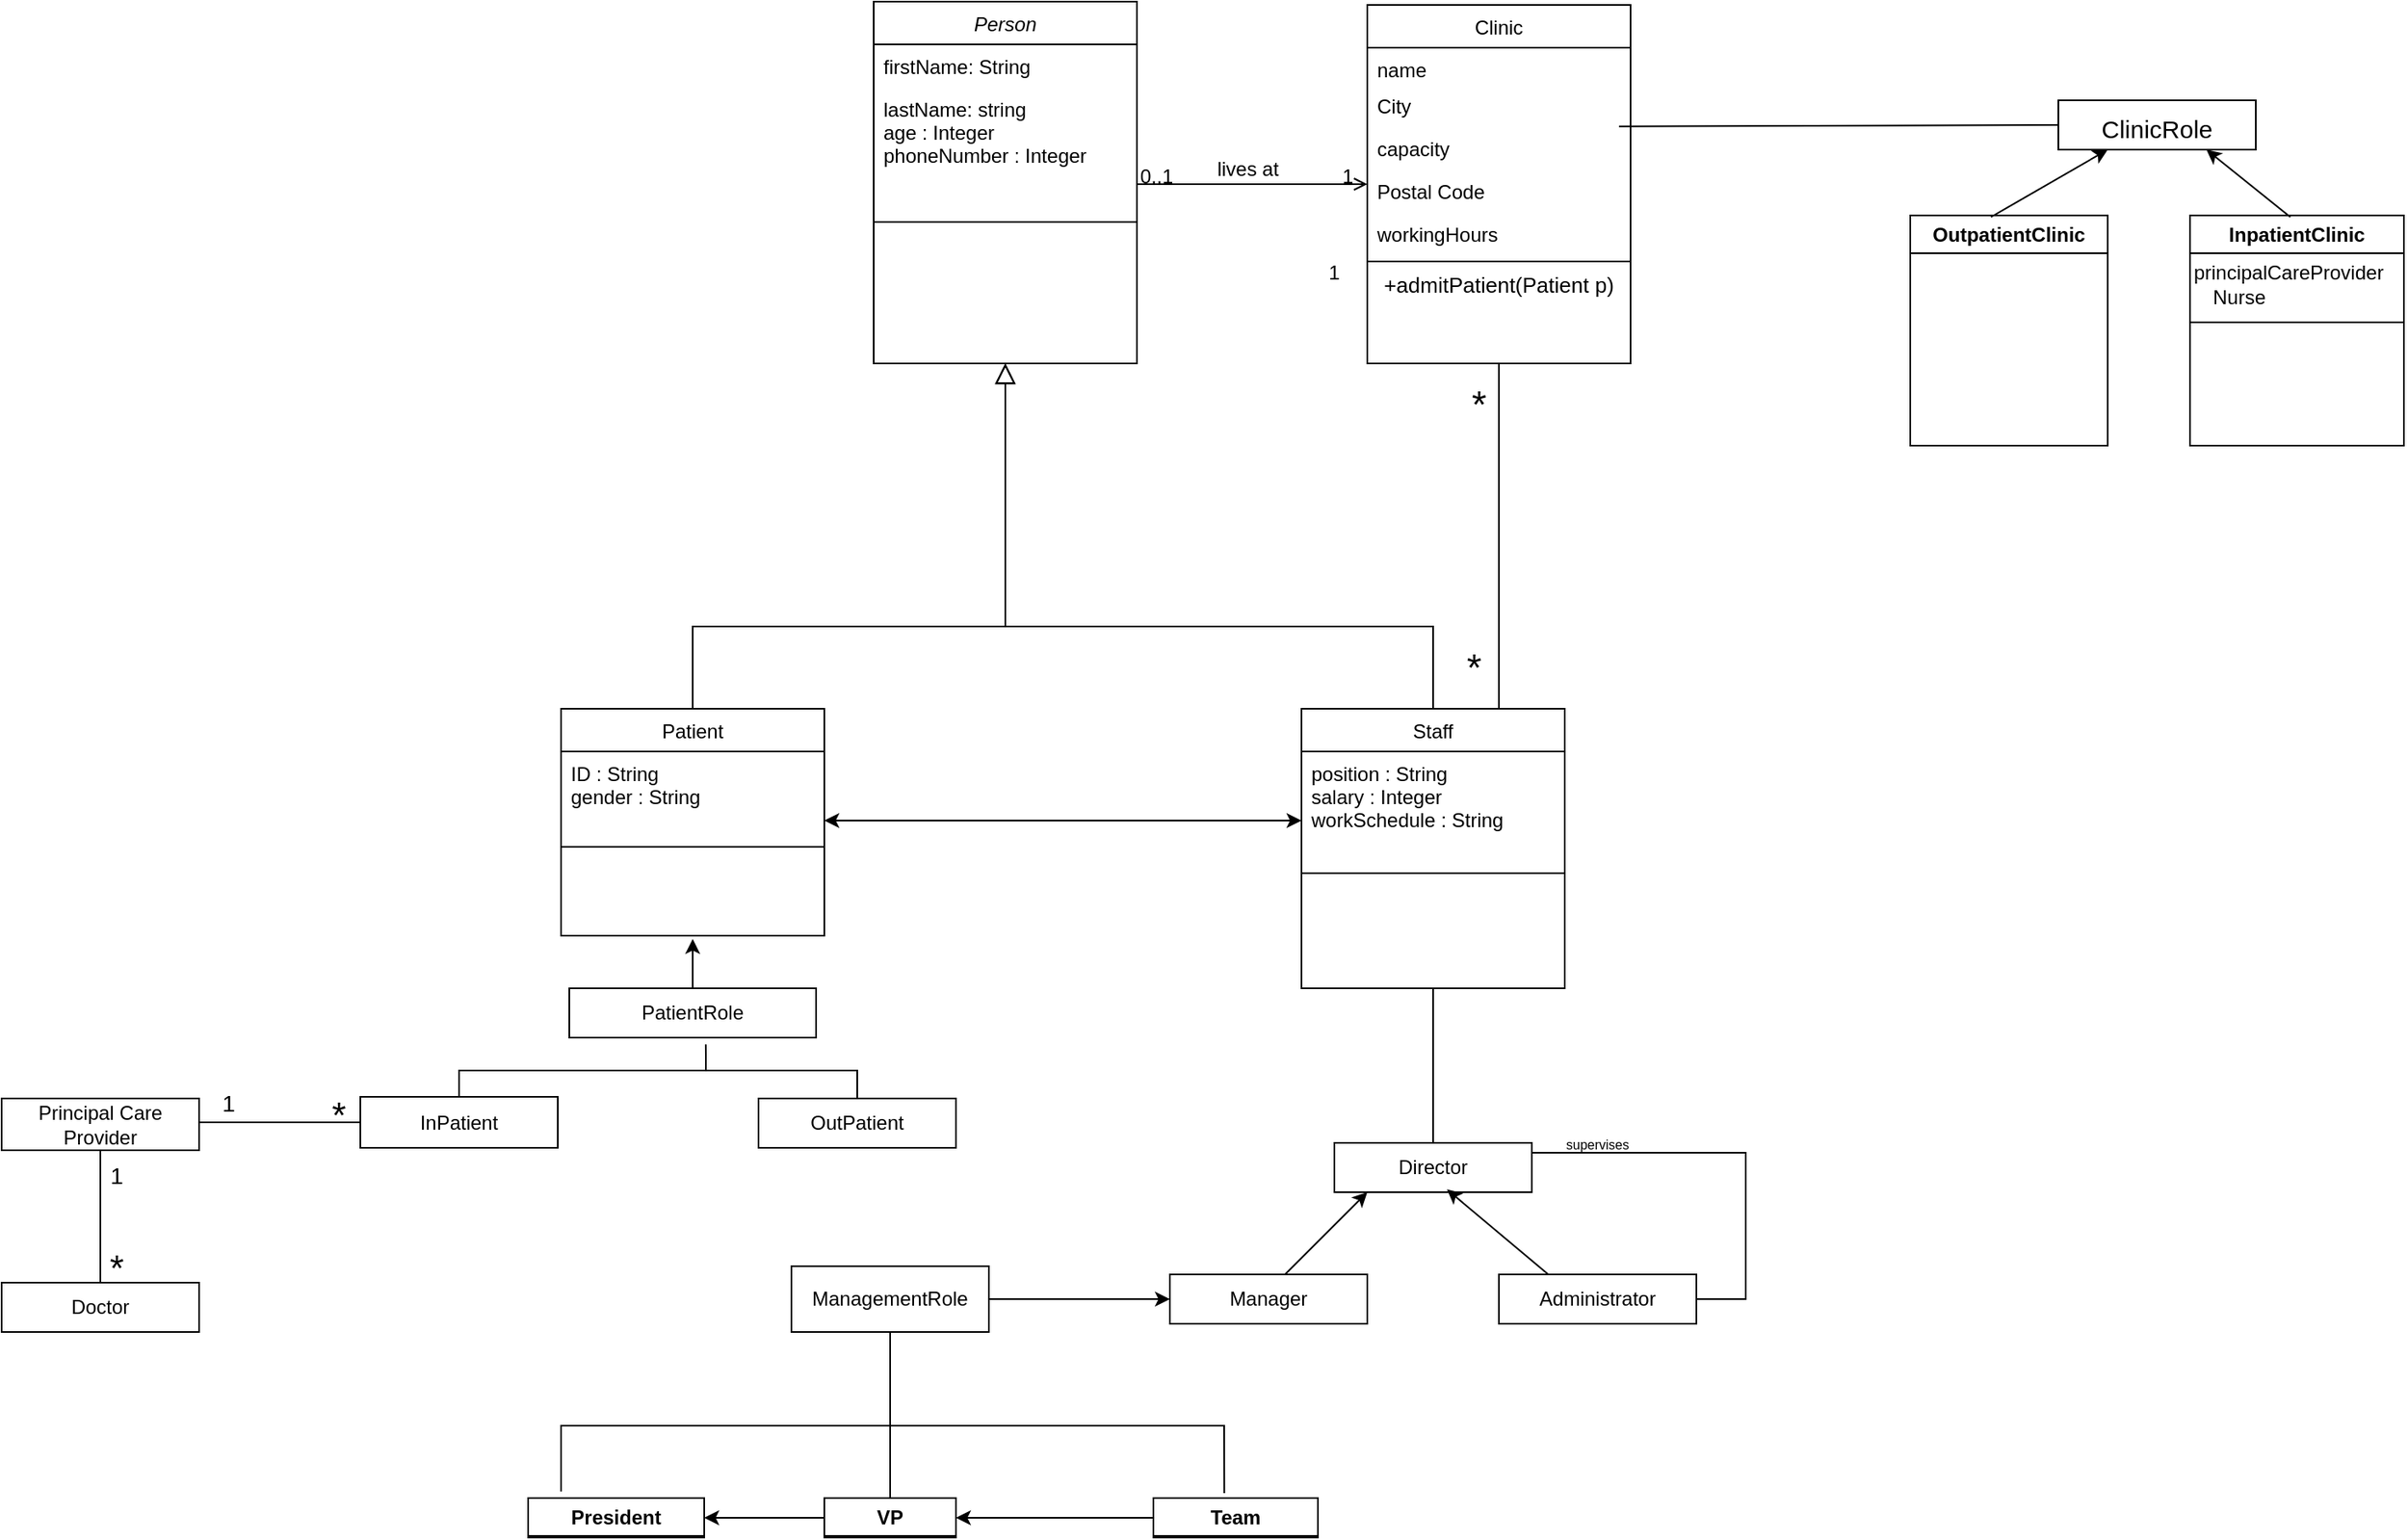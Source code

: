 <mxfile version="20.6.0" type="github">
  <diagram id="C5RBs43oDa-KdzZeNtuy" name="Page-1">
    <mxGraphModel dx="1848" dy="500" grid="1" gridSize="10" guides="1" tooltips="1" connect="1" arrows="1" fold="1" page="1" pageScale="1" pageWidth="827" pageHeight="1169" math="0" shadow="0">
      <root>
        <mxCell id="WIyWlLk6GJQsqaUBKTNV-0" />
        <mxCell id="WIyWlLk6GJQsqaUBKTNV-1" parent="WIyWlLk6GJQsqaUBKTNV-0" />
        <mxCell id="zkfFHV4jXpPFQw0GAbJ--0" value="Person" style="swimlane;fontStyle=2;align=center;verticalAlign=top;childLayout=stackLayout;horizontal=1;startSize=26;horizontalStack=0;resizeParent=1;resizeLast=0;collapsible=1;marginBottom=0;rounded=0;shadow=0;strokeWidth=1;movable=1;resizable=1;rotatable=1;deletable=1;editable=1;connectable=1;" parent="WIyWlLk6GJQsqaUBKTNV-1" vertex="1">
          <mxGeometry x="220" y="100" width="160" height="220" as="geometry">
            <mxRectangle x="230" y="140" width="160" height="26" as="alternateBounds" />
          </mxGeometry>
        </mxCell>
        <mxCell id="zkfFHV4jXpPFQw0GAbJ--1" value="firstName: String&#xa;" style="text;align=left;verticalAlign=top;spacingLeft=4;spacingRight=4;overflow=hidden;rotatable=0;points=[[0,0.5],[1,0.5]];portConstraint=eastwest;" parent="zkfFHV4jXpPFQw0GAbJ--0" vertex="1">
          <mxGeometry y="26" width="160" height="26" as="geometry" />
        </mxCell>
        <mxCell id="zkfFHV4jXpPFQw0GAbJ--2" value="lastName: string&#xa;age : Integer&#xa;phoneNumber : Integer&#xa;" style="text;align=left;verticalAlign=top;spacingLeft=4;spacingRight=4;overflow=hidden;rotatable=0;points=[[0,0.5],[1,0.5]];portConstraint=eastwest;rounded=0;shadow=0;html=0;" parent="zkfFHV4jXpPFQw0GAbJ--0" vertex="1">
          <mxGeometry y="52" width="160" height="78" as="geometry" />
        </mxCell>
        <mxCell id="zkfFHV4jXpPFQw0GAbJ--4" value="" style="line;html=1;strokeWidth=1;align=left;verticalAlign=middle;spacingTop=-1;spacingLeft=3;spacingRight=3;rotatable=0;labelPosition=right;points=[];portConstraint=eastwest;" parent="zkfFHV4jXpPFQw0GAbJ--0" vertex="1">
          <mxGeometry y="130" width="160" height="8" as="geometry" />
        </mxCell>
        <mxCell id="zkfFHV4jXpPFQw0GAbJ--6" value="Patient" style="swimlane;fontStyle=0;align=center;verticalAlign=top;childLayout=stackLayout;horizontal=1;startSize=26;horizontalStack=0;resizeParent=1;resizeLast=0;collapsible=1;marginBottom=0;rounded=0;shadow=0;strokeWidth=1;" parent="WIyWlLk6GJQsqaUBKTNV-1" vertex="1">
          <mxGeometry x="30" y="530" width="160" height="138" as="geometry">
            <mxRectangle x="130" y="380" width="160" height="26" as="alternateBounds" />
          </mxGeometry>
        </mxCell>
        <mxCell id="zkfFHV4jXpPFQw0GAbJ--7" value="ID : String&#xa;gender : String&#xa;" style="text;align=left;verticalAlign=top;spacingLeft=4;spacingRight=4;overflow=hidden;rotatable=0;points=[[0,0.5],[1,0.5]];portConstraint=eastwest;" parent="zkfFHV4jXpPFQw0GAbJ--6" vertex="1">
          <mxGeometry y="26" width="160" height="54" as="geometry" />
        </mxCell>
        <mxCell id="zkfFHV4jXpPFQw0GAbJ--9" value="" style="line;html=1;strokeWidth=1;align=left;verticalAlign=middle;spacingTop=-1;spacingLeft=3;spacingRight=3;rotatable=0;labelPosition=right;points=[];portConstraint=eastwest;" parent="zkfFHV4jXpPFQw0GAbJ--6" vertex="1">
          <mxGeometry y="80" width="160" height="8" as="geometry" />
        </mxCell>
        <mxCell id="zkfFHV4jXpPFQw0GAbJ--12" value="" style="endArrow=block;endSize=10;endFill=0;shadow=0;strokeWidth=1;rounded=0;edgeStyle=elbowEdgeStyle;elbow=vertical;" parent="WIyWlLk6GJQsqaUBKTNV-1" source="zkfFHV4jXpPFQw0GAbJ--6" target="zkfFHV4jXpPFQw0GAbJ--0" edge="1">
          <mxGeometry width="160" relative="1" as="geometry">
            <mxPoint x="200" y="203" as="sourcePoint" />
            <mxPoint x="200" y="203" as="targetPoint" />
            <Array as="points">
              <mxPoint x="210" y="480" />
            </Array>
          </mxGeometry>
        </mxCell>
        <mxCell id="zkfFHV4jXpPFQw0GAbJ--13" value="Staff" style="swimlane;fontStyle=0;align=center;verticalAlign=top;childLayout=stackLayout;horizontal=1;startSize=26;horizontalStack=0;resizeParent=1;resizeLast=0;collapsible=1;marginBottom=0;rounded=0;shadow=0;strokeWidth=1;" parent="WIyWlLk6GJQsqaUBKTNV-1" vertex="1">
          <mxGeometry x="480" y="530" width="160" height="170" as="geometry">
            <mxRectangle x="340" y="380" width="170" height="26" as="alternateBounds" />
          </mxGeometry>
        </mxCell>
        <mxCell id="zkfFHV4jXpPFQw0GAbJ--14" value="position : String&#xa;salary : Integer&#xa;workSchedule : String&#xa;" style="text;align=left;verticalAlign=top;spacingLeft=4;spacingRight=4;overflow=hidden;rotatable=0;points=[[0,0.5],[1,0.5]];portConstraint=eastwest;" parent="zkfFHV4jXpPFQw0GAbJ--13" vertex="1">
          <mxGeometry y="26" width="160" height="64" as="geometry" />
        </mxCell>
        <mxCell id="yWMjBYBMlsATbYwU17TF-3" value="" style="line;html=1;strokeWidth=1;align=left;verticalAlign=middle;spacingTop=-1;spacingLeft=3;spacingRight=3;rotatable=0;labelPosition=right;points=[];portConstraint=eastwest;" parent="zkfFHV4jXpPFQw0GAbJ--13" vertex="1">
          <mxGeometry y="90" width="160" height="20" as="geometry" />
        </mxCell>
        <mxCell id="zkfFHV4jXpPFQw0GAbJ--16" value="" style="endArrow=block;endSize=10;endFill=0;shadow=0;strokeWidth=1;rounded=0;edgeStyle=elbowEdgeStyle;elbow=vertical;" parent="WIyWlLk6GJQsqaUBKTNV-1" source="zkfFHV4jXpPFQw0GAbJ--13" target="zkfFHV4jXpPFQw0GAbJ--0" edge="1">
          <mxGeometry width="160" relative="1" as="geometry">
            <mxPoint x="210" y="373" as="sourcePoint" />
            <mxPoint x="310" y="271" as="targetPoint" />
            <Array as="points">
              <mxPoint x="440" y="480" />
              <mxPoint x="420" y="425" />
            </Array>
          </mxGeometry>
        </mxCell>
        <mxCell id="zkfFHV4jXpPFQw0GAbJ--17" value="Clinic" style="swimlane;fontStyle=0;align=center;verticalAlign=top;childLayout=stackLayout;horizontal=1;startSize=26;horizontalStack=0;resizeParent=1;resizeLast=0;collapsible=1;marginBottom=0;rounded=0;shadow=0;strokeWidth=1;" parent="WIyWlLk6GJQsqaUBKTNV-1" vertex="1">
          <mxGeometry x="520" y="102" width="160" height="218" as="geometry">
            <mxRectangle x="550" y="140" width="160" height="26" as="alternateBounds" />
          </mxGeometry>
        </mxCell>
        <mxCell id="zkfFHV4jXpPFQw0GAbJ--18" value="name" style="text;align=left;verticalAlign=top;spacingLeft=4;spacingRight=4;overflow=hidden;rotatable=0;points=[[0,0.5],[1,0.5]];portConstraint=eastwest;" parent="zkfFHV4jXpPFQw0GAbJ--17" vertex="1">
          <mxGeometry y="26" width="160" height="22" as="geometry" />
        </mxCell>
        <mxCell id="zkfFHV4jXpPFQw0GAbJ--19" value="City" style="text;align=left;verticalAlign=top;spacingLeft=4;spacingRight=4;overflow=hidden;rotatable=0;points=[[0,0.5],[1,0.5]];portConstraint=eastwest;rounded=0;shadow=0;html=0;" parent="zkfFHV4jXpPFQw0GAbJ--17" vertex="1">
          <mxGeometry y="48" width="160" height="26" as="geometry" />
        </mxCell>
        <mxCell id="zkfFHV4jXpPFQw0GAbJ--20" value="capacity" style="text;align=left;verticalAlign=top;spacingLeft=4;spacingRight=4;overflow=hidden;rotatable=0;points=[[0,0.5],[1,0.5]];portConstraint=eastwest;rounded=0;shadow=0;html=0;" parent="zkfFHV4jXpPFQw0GAbJ--17" vertex="1">
          <mxGeometry y="74" width="160" height="26" as="geometry" />
        </mxCell>
        <mxCell id="zkfFHV4jXpPFQw0GAbJ--21" value="Postal Code" style="text;align=left;verticalAlign=top;spacingLeft=4;spacingRight=4;overflow=hidden;rotatable=0;points=[[0,0.5],[1,0.5]];portConstraint=eastwest;rounded=0;shadow=0;html=0;" parent="zkfFHV4jXpPFQw0GAbJ--17" vertex="1">
          <mxGeometry y="100" width="160" height="26" as="geometry" />
        </mxCell>
        <mxCell id="zkfFHV4jXpPFQw0GAbJ--22" value="workingHours" style="text;align=left;verticalAlign=top;spacingLeft=4;spacingRight=4;overflow=hidden;rotatable=0;points=[[0,0.5],[1,0.5]];portConstraint=eastwest;rounded=0;shadow=0;html=0;" parent="zkfFHV4jXpPFQw0GAbJ--17" vertex="1">
          <mxGeometry y="126" width="160" height="26" as="geometry" />
        </mxCell>
        <mxCell id="zkfFHV4jXpPFQw0GAbJ--23" value="" style="line;html=1;strokeWidth=1;align=left;verticalAlign=middle;spacingTop=-1;spacingLeft=3;spacingRight=3;rotatable=0;labelPosition=right;points=[];portConstraint=eastwest;" parent="zkfFHV4jXpPFQw0GAbJ--17" vertex="1">
          <mxGeometry y="152" width="160" height="8" as="geometry" />
        </mxCell>
        <mxCell id="aBnmDnICLEopWTshZO40-14" value="+admitPatient(Patient p)" style="text;html=1;strokeColor=none;fillColor=none;align=center;verticalAlign=middle;whiteSpace=wrap;rounded=0;fontSize=13;" vertex="1" parent="zkfFHV4jXpPFQw0GAbJ--17">
          <mxGeometry y="160" width="160" height="20" as="geometry" />
        </mxCell>
        <mxCell id="zkfFHV4jXpPFQw0GAbJ--26" value="" style="endArrow=open;shadow=0;strokeWidth=1;rounded=0;endFill=1;edgeStyle=elbowEdgeStyle;elbow=vertical;" parent="WIyWlLk6GJQsqaUBKTNV-1" source="zkfFHV4jXpPFQw0GAbJ--0" target="zkfFHV4jXpPFQw0GAbJ--17" edge="1">
          <mxGeometry x="0.5" y="41" relative="1" as="geometry">
            <mxPoint x="380" y="192" as="sourcePoint" />
            <mxPoint x="540" y="192" as="targetPoint" />
            <mxPoint x="-40" y="32" as="offset" />
          </mxGeometry>
        </mxCell>
        <mxCell id="zkfFHV4jXpPFQw0GAbJ--27" value="0..1" style="resizable=0;align=left;verticalAlign=bottom;labelBackgroundColor=none;fontSize=12;" parent="zkfFHV4jXpPFQw0GAbJ--26" connectable="0" vertex="1">
          <mxGeometry x="-1" relative="1" as="geometry">
            <mxPoint y="4" as="offset" />
          </mxGeometry>
        </mxCell>
        <mxCell id="zkfFHV4jXpPFQw0GAbJ--28" value="1" style="resizable=0;align=right;verticalAlign=bottom;labelBackgroundColor=none;fontSize=12;" parent="zkfFHV4jXpPFQw0GAbJ--26" connectable="0" vertex="1">
          <mxGeometry x="1" relative="1" as="geometry">
            <mxPoint x="-7" y="4" as="offset" />
          </mxGeometry>
        </mxCell>
        <mxCell id="zkfFHV4jXpPFQw0GAbJ--29" value="lives at" style="text;html=1;resizable=0;points=[];;align=center;verticalAlign=middle;labelBackgroundColor=none;rounded=0;shadow=0;strokeWidth=1;fontSize=12;" parent="zkfFHV4jXpPFQw0GAbJ--26" vertex="1" connectable="0">
          <mxGeometry x="0.5" y="49" relative="1" as="geometry">
            <mxPoint x="-38" y="40" as="offset" />
          </mxGeometry>
        </mxCell>
        <mxCell id="GKfmzF4IPoTgR6fNZsbw-0" value="President" style="swimlane;whiteSpace=wrap;html=1;" parent="WIyWlLk6GJQsqaUBKTNV-1" vertex="1">
          <mxGeometry x="10" y="1010" width="107" height="24" as="geometry" />
        </mxCell>
        <mxCell id="GKfmzF4IPoTgR6fNZsbw-1" value="VP" style="swimlane;whiteSpace=wrap;html=1;" parent="WIyWlLk6GJQsqaUBKTNV-1" vertex="1">
          <mxGeometry x="190" y="1010" width="80" height="24" as="geometry" />
        </mxCell>
        <mxCell id="GKfmzF4IPoTgR6fNZsbw-3" value="" style="endArrow=classic;startArrow=classic;html=1;rounded=0;" parent="WIyWlLk6GJQsqaUBKTNV-1" edge="1">
          <mxGeometry width="50" height="50" relative="1" as="geometry">
            <mxPoint x="480" y="598" as="sourcePoint" />
            <mxPoint x="190" y="598" as="targetPoint" />
            <Array as="points" />
          </mxGeometry>
        </mxCell>
        <mxCell id="GKfmzF4IPoTgR6fNZsbw-2" value="Team" style="swimlane;whiteSpace=wrap;html=1;" parent="WIyWlLk6GJQsqaUBKTNV-1" vertex="1">
          <mxGeometry x="390" y="1010" width="100" height="24" as="geometry" />
        </mxCell>
        <mxCell id="jheA6H1OHBwy-mjF9Dsd-0" value="" style="endArrow=none;html=1;rounded=0;exitX=0.5;exitY=0;exitDx=0;exitDy=0;" parent="WIyWlLk6GJQsqaUBKTNV-1" target="yWMjBYBMlsATbYwU17TF-11" edge="1">
          <mxGeometry width="50" height="50" relative="1" as="geometry">
            <mxPoint x="230" y="1010" as="sourcePoint" />
            <mxPoint x="380" y="986" as="targetPoint" />
            <Array as="points" />
          </mxGeometry>
        </mxCell>
        <mxCell id="jheA6H1OHBwy-mjF9Dsd-1" value="" style="endArrow=none;html=1;rounded=0;exitX=0.5;exitY=0;exitDx=0;exitDy=0;" parent="WIyWlLk6GJQsqaUBKTNV-1" edge="1">
          <mxGeometry width="50" height="50" relative="1" as="geometry">
            <mxPoint x="30" y="1006" as="sourcePoint" />
            <mxPoint x="230" y="966" as="targetPoint" />
            <Array as="points">
              <mxPoint x="30" y="966" />
            </Array>
          </mxGeometry>
        </mxCell>
        <mxCell id="jheA6H1OHBwy-mjF9Dsd-2" value="" style="endArrow=none;html=1;rounded=0;entryX=0.431;entryY=-0.125;entryDx=0;entryDy=0;entryPerimeter=0;" parent="WIyWlLk6GJQsqaUBKTNV-1" edge="1">
          <mxGeometry width="50" height="50" relative="1" as="geometry">
            <mxPoint x="230" y="966" as="sourcePoint" />
            <mxPoint x="433.1" y="1007" as="targetPoint" />
            <Array as="points">
              <mxPoint x="433" y="966" />
            </Array>
          </mxGeometry>
        </mxCell>
        <mxCell id="yWMjBYBMlsATbYwU17TF-5" value="Director" style="rounded=0;whiteSpace=wrap;html=1;" parent="WIyWlLk6GJQsqaUBKTNV-1" vertex="1">
          <mxGeometry x="500" y="794" width="120" height="30" as="geometry" />
        </mxCell>
        <mxCell id="yWMjBYBMlsATbYwU17TF-6" value="Manager" style="rounded=0;whiteSpace=wrap;html=1;" parent="WIyWlLk6GJQsqaUBKTNV-1" vertex="1">
          <mxGeometry x="400" y="874" width="120" height="30" as="geometry" />
        </mxCell>
        <mxCell id="yWMjBYBMlsATbYwU17TF-7" value="Administrator" style="rounded=0;whiteSpace=wrap;html=1;" parent="WIyWlLk6GJQsqaUBKTNV-1" vertex="1">
          <mxGeometry x="600" y="874" width="120" height="30" as="geometry" />
        </mxCell>
        <mxCell id="yWMjBYBMlsATbYwU17TF-8" value="" style="endArrow=classic;html=1;rounded=0;" parent="WIyWlLk6GJQsqaUBKTNV-1" edge="1">
          <mxGeometry width="50" height="50" relative="1" as="geometry">
            <mxPoint x="470" y="874" as="sourcePoint" />
            <mxPoint x="520" y="824" as="targetPoint" />
          </mxGeometry>
        </mxCell>
        <mxCell id="yWMjBYBMlsATbYwU17TF-9" value="" style="endArrow=classic;html=1;rounded=0;entryX=0.57;entryY=0.943;entryDx=0;entryDy=0;entryPerimeter=0;exitX=0.25;exitY=0;exitDx=0;exitDy=0;" parent="WIyWlLk6GJQsqaUBKTNV-1" edge="1">
          <mxGeometry width="50" height="50" relative="1" as="geometry">
            <mxPoint x="630.0" y="874" as="sourcePoint" />
            <mxPoint x="568.4" y="822.29" as="targetPoint" />
          </mxGeometry>
        </mxCell>
        <mxCell id="yWMjBYBMlsATbYwU17TF-10" value="" style="endArrow=none;html=1;rounded=0;entryX=0.5;entryY=1;entryDx=0;entryDy=0;exitX=0.5;exitY=0;exitDx=0;exitDy=0;" parent="WIyWlLk6GJQsqaUBKTNV-1" source="yWMjBYBMlsATbYwU17TF-5" target="zkfFHV4jXpPFQw0GAbJ--13" edge="1">
          <mxGeometry width="50" height="50" relative="1" as="geometry">
            <mxPoint x="240" y="760" as="sourcePoint" />
            <mxPoint x="290" y="710" as="targetPoint" />
            <Array as="points" />
          </mxGeometry>
        </mxCell>
        <mxCell id="yWMjBYBMlsATbYwU17TF-12" value="" style="edgeStyle=orthogonalEdgeStyle;rounded=0;orthogonalLoop=1;jettySize=auto;html=1;" parent="WIyWlLk6GJQsqaUBKTNV-1" source="yWMjBYBMlsATbYwU17TF-11" target="yWMjBYBMlsATbYwU17TF-6" edge="1">
          <mxGeometry relative="1" as="geometry" />
        </mxCell>
        <mxCell id="yWMjBYBMlsATbYwU17TF-11" value="ManagementRole" style="rounded=0;whiteSpace=wrap;html=1;" parent="WIyWlLk6GJQsqaUBKTNV-1" vertex="1">
          <mxGeometry x="170" y="869" width="120" height="40" as="geometry" />
        </mxCell>
        <mxCell id="yWMjBYBMlsATbYwU17TF-13" value="PatientRole" style="rounded=0;whiteSpace=wrap;html=1;" parent="WIyWlLk6GJQsqaUBKTNV-1" vertex="1">
          <mxGeometry x="35" y="700" width="150" height="30" as="geometry" />
        </mxCell>
        <mxCell id="yWMjBYBMlsATbYwU17TF-16" value="" style="endArrow=classic;html=1;rounded=0;exitX=0.5;exitY=0;exitDx=0;exitDy=0;" parent="WIyWlLk6GJQsqaUBKTNV-1" source="yWMjBYBMlsATbYwU17TF-13" edge="1">
          <mxGeometry width="50" height="50" relative="1" as="geometry">
            <mxPoint x="160" y="700" as="sourcePoint" />
            <mxPoint x="110" y="670" as="targetPoint" />
          </mxGeometry>
        </mxCell>
        <mxCell id="yWMjBYBMlsATbYwU17TF-18" value="" style="endArrow=classic;html=1;rounded=0;entryX=1;entryY=0.5;entryDx=0;entryDy=0;exitX=0;exitY=0.5;exitDx=0;exitDy=0;" parent="WIyWlLk6GJQsqaUBKTNV-1" source="GKfmzF4IPoTgR6fNZsbw-2" target="GKfmzF4IPoTgR6fNZsbw-1" edge="1">
          <mxGeometry width="50" height="50" relative="1" as="geometry">
            <mxPoint x="339" y="1024" as="sourcePoint" />
            <mxPoint x="389" y="974" as="targetPoint" />
          </mxGeometry>
        </mxCell>
        <mxCell id="yWMjBYBMlsATbYwU17TF-19" value="" style="endArrow=classic;html=1;rounded=0;exitX=0;exitY=0.5;exitDx=0;exitDy=0;entryX=1;entryY=0.5;entryDx=0;entryDy=0;" parent="WIyWlLk6GJQsqaUBKTNV-1" source="GKfmzF4IPoTgR6fNZsbw-1" target="GKfmzF4IPoTgR6fNZsbw-0" edge="1">
          <mxGeometry width="50" height="50" relative="1" as="geometry">
            <mxPoint x="130" y="1033" as="sourcePoint" />
            <mxPoint x="180" y="983" as="targetPoint" />
          </mxGeometry>
        </mxCell>
        <mxCell id="aBnmDnICLEopWTshZO40-4" value="" style="edgeStyle=orthogonalEdgeStyle;rounded=0;orthogonalLoop=1;jettySize=auto;html=1;" edge="1" parent="WIyWlLk6GJQsqaUBKTNV-1" source="yWMjBYBMlsATbYwU17TF-20" target="aBnmDnICLEopWTshZO40-3">
          <mxGeometry relative="1" as="geometry" />
        </mxCell>
        <mxCell id="yWMjBYBMlsATbYwU17TF-20" value="InPatient" style="rounded=0;whiteSpace=wrap;html=1;" parent="WIyWlLk6GJQsqaUBKTNV-1" vertex="1">
          <mxGeometry x="-92" y="766" width="120" height="31" as="geometry" />
        </mxCell>
        <mxCell id="yWMjBYBMlsATbYwU17TF-21" value="OutPatient" style="rounded=0;whiteSpace=wrap;html=1;" parent="WIyWlLk6GJQsqaUBKTNV-1" vertex="1">
          <mxGeometry x="150" y="767" width="120" height="30" as="geometry" />
        </mxCell>
        <mxCell id="yWMjBYBMlsATbYwU17TF-22" value="" style="endArrow=none;html=1;rounded=0;exitX=0.5;exitY=0;exitDx=0;exitDy=0;" parent="WIyWlLk6GJQsqaUBKTNV-1" source="yWMjBYBMlsATbYwU17TF-20" edge="1">
          <mxGeometry width="50" height="50" relative="1" as="geometry">
            <mxPoint x="41" y="780" as="sourcePoint" />
            <mxPoint x="100" y="750" as="targetPoint" />
            <Array as="points">
              <mxPoint x="-32" y="750" />
            </Array>
          </mxGeometry>
        </mxCell>
        <mxCell id="yWMjBYBMlsATbYwU17TF-23" value="" style="endArrow=none;html=1;rounded=0;entryX=0.5;entryY=0;entryDx=0;entryDy=0;" parent="WIyWlLk6GJQsqaUBKTNV-1" target="yWMjBYBMlsATbYwU17TF-21" edge="1">
          <mxGeometry width="50" height="50" relative="1" as="geometry">
            <mxPoint x="100" y="750" as="sourcePoint" />
            <mxPoint x="182" y="711" as="targetPoint" />
            <Array as="points">
              <mxPoint x="210" y="750" />
            </Array>
          </mxGeometry>
        </mxCell>
        <mxCell id="yWMjBYBMlsATbYwU17TF-24" value="" style="endArrow=none;html=1;rounded=0;entryX=0.553;entryY=1.139;entryDx=0;entryDy=0;entryPerimeter=0;" parent="WIyWlLk6GJQsqaUBKTNV-1" target="yWMjBYBMlsATbYwU17TF-13" edge="1">
          <mxGeometry width="50" height="50" relative="1" as="geometry">
            <mxPoint x="118" y="750" as="sourcePoint" />
            <mxPoint x="168" y="700" as="targetPoint" />
            <Array as="points">
              <mxPoint x="118" y="740" />
            </Array>
          </mxGeometry>
        </mxCell>
        <mxCell id="yWMjBYBMlsATbYwU17TF-27" value="OutpatientClinic" style="swimlane;whiteSpace=wrap;html=1;" parent="WIyWlLk6GJQsqaUBKTNV-1" vertex="1">
          <mxGeometry x="850" y="230" width="120" height="140" as="geometry" />
        </mxCell>
        <mxCell id="yWMjBYBMlsATbYwU17TF-28" value="InpatientClinic" style="swimlane;whiteSpace=wrap;html=1;" parent="WIyWlLk6GJQsqaUBKTNV-1" vertex="1">
          <mxGeometry x="1020" y="230" width="130" height="140" as="geometry" />
        </mxCell>
        <mxCell id="yWMjBYBMlsATbYwU17TF-35" value="&lt;font style=&quot;font-size: 12px;&quot;&gt;principalCareProvider&lt;/font&gt;" style="text;html=1;strokeColor=none;fillColor=none;align=center;verticalAlign=middle;whiteSpace=wrap;rounded=0;fontSize=8;" parent="yWMjBYBMlsATbYwU17TF-28" vertex="1">
          <mxGeometry x="30" y="20" width="60" height="30" as="geometry" />
        </mxCell>
        <mxCell id="yWMjBYBMlsATbYwU17TF-36" value="Nurse" style="text;html=1;strokeColor=none;fillColor=none;align=center;verticalAlign=middle;whiteSpace=wrap;rounded=0;fontSize=12;" parent="yWMjBYBMlsATbYwU17TF-28" vertex="1">
          <mxGeometry y="35" width="60" height="30" as="geometry" />
        </mxCell>
        <mxCell id="aBnmDnICLEopWTshZO40-2" value="" style="endArrow=none;html=1;rounded=0;exitX=0;exitY=1;exitDx=0;exitDy=0;" edge="1" parent="yWMjBYBMlsATbYwU17TF-28" source="yWMjBYBMlsATbYwU17TF-36">
          <mxGeometry width="50" height="50" relative="1" as="geometry">
            <mxPoint x="29" y="121" as="sourcePoint" />
            <mxPoint x="130" y="65" as="targetPoint" />
          </mxGeometry>
        </mxCell>
        <mxCell id="yWMjBYBMlsATbYwU17TF-32" value="" style="endArrow=none;html=1;rounded=0;exitX=1;exitY=0.5;exitDx=0;exitDy=0;" parent="WIyWlLk6GJQsqaUBKTNV-1" source="yWMjBYBMlsATbYwU17TF-7" edge="1">
          <mxGeometry width="50" height="50" relative="1" as="geometry">
            <mxPoint x="750" y="890" as="sourcePoint" />
            <mxPoint x="620" y="800" as="targetPoint" />
            <Array as="points">
              <mxPoint x="750" y="889" />
              <mxPoint x="750" y="800" />
            </Array>
          </mxGeometry>
        </mxCell>
        <mxCell id="yWMjBYBMlsATbYwU17TF-33" value="supervises" style="text;html=1;strokeColor=none;fillColor=none;align=center;verticalAlign=middle;whiteSpace=wrap;rounded=0;fontSize=8;" parent="WIyWlLk6GJQsqaUBKTNV-1" vertex="1">
          <mxGeometry x="630" y="780" width="60" height="30" as="geometry" />
        </mxCell>
        <mxCell id="yWMjBYBMlsATbYwU17TF-38" value="1" style="text;html=1;strokeColor=none;fillColor=none;align=center;verticalAlign=middle;whiteSpace=wrap;rounded=0;fontSize=12;" parent="WIyWlLk6GJQsqaUBKTNV-1" vertex="1">
          <mxGeometry x="490" y="250" width="20" height="30" as="geometry" />
        </mxCell>
        <mxCell id="yWMjBYBMlsATbYwU17TF-43" value="" style="endArrow=none;html=1;rounded=0;fontSize=12;exitX=0.75;exitY=0;exitDx=0;exitDy=0;entryX=0.5;entryY=1;entryDx=0;entryDy=0;" parent="WIyWlLk6GJQsqaUBKTNV-1" source="zkfFHV4jXpPFQw0GAbJ--13" target="zkfFHV4jXpPFQw0GAbJ--17" edge="1">
          <mxGeometry width="50" height="50" relative="1" as="geometry">
            <mxPoint x="640" y="310" as="sourcePoint" />
            <mxPoint x="690" y="260" as="targetPoint" />
          </mxGeometry>
        </mxCell>
        <mxCell id="yWMjBYBMlsATbYwU17TF-44" value="&lt;font style=&quot;font-size: 23px;&quot;&gt;*&lt;/font&gt;" style="text;html=1;strokeColor=none;fillColor=none;align=center;verticalAlign=middle;whiteSpace=wrap;rounded=0;fontSize=12;" parent="WIyWlLk6GJQsqaUBKTNV-1" vertex="1">
          <mxGeometry x="583" y="330" width="10" height="30" as="geometry" />
        </mxCell>
        <mxCell id="yWMjBYBMlsATbYwU17TF-47" value="&lt;font style=&quot;font-size: 23px;&quot;&gt;*&lt;/font&gt;" style="text;html=1;strokeColor=none;fillColor=none;align=center;verticalAlign=middle;whiteSpace=wrap;rounded=0;fontSize=12;" parent="WIyWlLk6GJQsqaUBKTNV-1" vertex="1">
          <mxGeometry x="580" y="490" width="10" height="30" as="geometry" />
        </mxCell>
        <mxCell id="yWMjBYBMlsATbYwU17TF-48" value="&lt;font style=&quot;font-size: 15px;&quot;&gt;ClinicRole&lt;/font&gt;" style="rounded=0;whiteSpace=wrap;html=1;fontSize=23;" parent="WIyWlLk6GJQsqaUBKTNV-1" vertex="1">
          <mxGeometry x="940" y="160" width="120" height="30" as="geometry" />
        </mxCell>
        <mxCell id="yWMjBYBMlsATbYwU17TF-50" value="" style="endArrow=classic;html=1;rounded=0;fontSize=15;entryX=0.25;entryY=1;entryDx=0;entryDy=0;" parent="WIyWlLk6GJQsqaUBKTNV-1" target="yWMjBYBMlsATbYwU17TF-48" edge="1">
          <mxGeometry width="50" height="50" relative="1" as="geometry">
            <mxPoint x="899" y="231" as="sourcePoint" />
            <mxPoint x="949" y="181" as="targetPoint" />
          </mxGeometry>
        </mxCell>
        <mxCell id="yWMjBYBMlsATbYwU17TF-51" value="" style="endArrow=classic;html=1;rounded=0;fontSize=15;entryX=0.75;entryY=1;entryDx=0;entryDy=0;" parent="WIyWlLk6GJQsqaUBKTNV-1" target="yWMjBYBMlsATbYwU17TF-48" edge="1">
          <mxGeometry width="50" height="50" relative="1" as="geometry">
            <mxPoint x="1081" y="231" as="sourcePoint" />
            <mxPoint x="1131" y="181" as="targetPoint" />
          </mxGeometry>
        </mxCell>
        <mxCell id="aBnmDnICLEopWTshZO40-1" value="" style="endArrow=none;html=1;rounded=0;entryX=0;entryY=0.5;entryDx=0;entryDy=0;exitX=0.956;exitY=-0.005;exitDx=0;exitDy=0;exitPerimeter=0;" edge="1" parent="WIyWlLk6GJQsqaUBKTNV-1" source="zkfFHV4jXpPFQw0GAbJ--20" target="yWMjBYBMlsATbYwU17TF-48">
          <mxGeometry width="50" height="50" relative="1" as="geometry">
            <mxPoint x="690" y="175" as="sourcePoint" />
            <mxPoint x="600" y="360" as="targetPoint" />
          </mxGeometry>
        </mxCell>
        <mxCell id="aBnmDnICLEopWTshZO40-3" value="" style="shape=waypoint;sketch=0;size=6;pointerEvents=1;points=[];fillColor=default;resizable=0;rotatable=0;perimeter=centerPerimeter;snapToPoint=1;rounded=0;" vertex="1" parent="WIyWlLk6GJQsqaUBKTNV-1">
          <mxGeometry x="-252" y="761.5" width="40" height="40" as="geometry" />
        </mxCell>
        <mxCell id="aBnmDnICLEopWTshZO40-7" value="" style="edgeStyle=orthogonalEdgeStyle;rounded=0;orthogonalLoop=1;jettySize=auto;html=1;" edge="1" parent="WIyWlLk6GJQsqaUBKTNV-1" source="aBnmDnICLEopWTshZO40-5" target="aBnmDnICLEopWTshZO40-6">
          <mxGeometry relative="1" as="geometry" />
        </mxCell>
        <mxCell id="aBnmDnICLEopWTshZO40-5" value="Principal Care Provider" style="rounded=0;whiteSpace=wrap;html=1;" vertex="1" parent="WIyWlLk6GJQsqaUBKTNV-1">
          <mxGeometry x="-310" y="767" width="120" height="31.5" as="geometry" />
        </mxCell>
        <mxCell id="aBnmDnICLEopWTshZO40-6" value="" style="shape=waypoint;sketch=0;size=6;pointerEvents=1;points=[];fillColor=default;resizable=0;rotatable=0;perimeter=centerPerimeter;snapToPoint=1;rounded=0;" vertex="1" parent="WIyWlLk6GJQsqaUBKTNV-1">
          <mxGeometry x="-270" y="874.25" width="40" height="40" as="geometry" />
        </mxCell>
        <mxCell id="aBnmDnICLEopWTshZO40-8" value="Doctor" style="rounded=0;whiteSpace=wrap;html=1;" vertex="1" parent="WIyWlLk6GJQsqaUBKTNV-1">
          <mxGeometry x="-310" y="879" width="120" height="30" as="geometry" />
        </mxCell>
        <mxCell id="aBnmDnICLEopWTshZO40-9" value="*" style="text;html=1;strokeColor=none;fillColor=none;align=center;verticalAlign=middle;whiteSpace=wrap;rounded=0;fontSize=22;" vertex="1" parent="WIyWlLk6GJQsqaUBKTNV-1">
          <mxGeometry x="-250" y="856" width="20" height="30" as="geometry" />
        </mxCell>
        <mxCell id="aBnmDnICLEopWTshZO40-11" value="1" style="text;html=1;strokeColor=none;fillColor=none;align=center;verticalAlign=middle;whiteSpace=wrap;rounded=0;fontSize=14;" vertex="1" parent="WIyWlLk6GJQsqaUBKTNV-1">
          <mxGeometry x="-270" y="804" width="60" height="20" as="geometry" />
        </mxCell>
        <mxCell id="aBnmDnICLEopWTshZO40-12" value="1" style="text;html=1;strokeColor=none;fillColor=none;align=center;verticalAlign=middle;whiteSpace=wrap;rounded=0;fontSize=14;" vertex="1" parent="WIyWlLk6GJQsqaUBKTNV-1">
          <mxGeometry x="-202" y="760" width="60" height="20" as="geometry" />
        </mxCell>
        <mxCell id="aBnmDnICLEopWTshZO40-13" value="*" style="text;html=1;strokeColor=none;fillColor=none;align=center;verticalAlign=middle;whiteSpace=wrap;rounded=0;fontSize=22;" vertex="1" parent="WIyWlLk6GJQsqaUBKTNV-1">
          <mxGeometry x="-115" y="763" width="20" height="30" as="geometry" />
        </mxCell>
      </root>
    </mxGraphModel>
  </diagram>
</mxfile>
